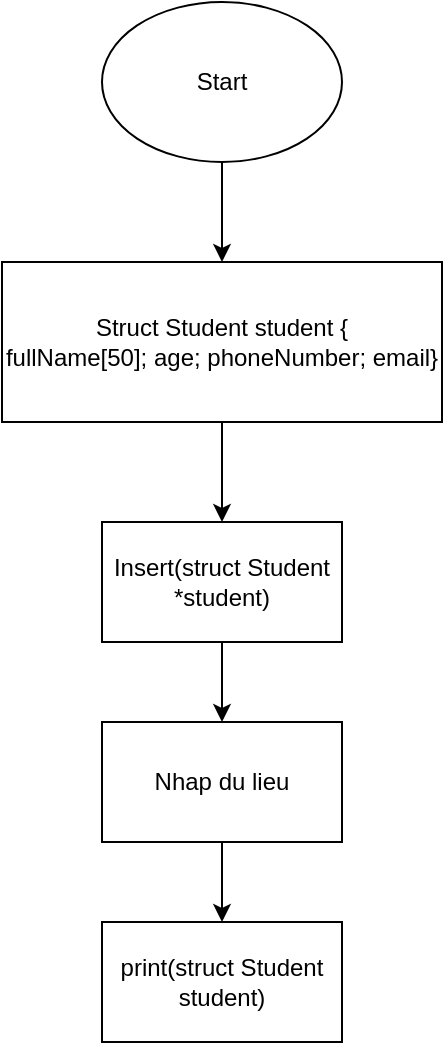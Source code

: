 <mxfile version="22.0.3" type="device">
  <diagram id="C5RBs43oDa-KdzZeNtuy" name="Page-1">
    <mxGraphModel dx="1036" dy="606" grid="1" gridSize="10" guides="1" tooltips="1" connect="1" arrows="1" fold="1" page="1" pageScale="1" pageWidth="827" pageHeight="1169" math="0" shadow="0">
      <root>
        <mxCell id="WIyWlLk6GJQsqaUBKTNV-0" />
        <mxCell id="WIyWlLk6GJQsqaUBKTNV-1" parent="WIyWlLk6GJQsqaUBKTNV-0" />
        <mxCell id="1cHVhNMbaeSQqH-X-qNr-2" value="" style="edgeStyle=orthogonalEdgeStyle;rounded=0;orthogonalLoop=1;jettySize=auto;html=1;" parent="WIyWlLk6GJQsqaUBKTNV-1" source="1cHVhNMbaeSQqH-X-qNr-0" target="1cHVhNMbaeSQqH-X-qNr-1" edge="1">
          <mxGeometry relative="1" as="geometry" />
        </mxCell>
        <mxCell id="1cHVhNMbaeSQqH-X-qNr-0" value="Start" style="ellipse;whiteSpace=wrap;html=1;" parent="WIyWlLk6GJQsqaUBKTNV-1" vertex="1">
          <mxGeometry x="354" width="120" height="80" as="geometry" />
        </mxCell>
        <mxCell id="1cHVhNMbaeSQqH-X-qNr-4" value="" style="edgeStyle=orthogonalEdgeStyle;rounded=0;orthogonalLoop=1;jettySize=auto;html=1;entryX=0.5;entryY=0;entryDx=0;entryDy=0;" parent="WIyWlLk6GJQsqaUBKTNV-1" source="1cHVhNMbaeSQqH-X-qNr-1" target="Jv34LkYGibCgZs0eEaYd-3" edge="1">
          <mxGeometry relative="1" as="geometry">
            <mxPoint x="414" y="230" as="targetPoint" />
          </mxGeometry>
        </mxCell>
        <mxCell id="1cHVhNMbaeSQqH-X-qNr-1" value="Struct Student student {&lt;br&gt;fullName[50]; age; phoneNumber; email}" style="whiteSpace=wrap;html=1;" parent="WIyWlLk6GJQsqaUBKTNV-1" vertex="1">
          <mxGeometry x="304" y="130" width="220" height="80" as="geometry" />
        </mxCell>
        <mxCell id="Jv34LkYGibCgZs0eEaYd-5" value="" style="edgeStyle=orthogonalEdgeStyle;rounded=0;orthogonalLoop=1;jettySize=auto;html=1;" edge="1" parent="WIyWlLk6GJQsqaUBKTNV-1" source="Jv34LkYGibCgZs0eEaYd-3" target="Jv34LkYGibCgZs0eEaYd-4">
          <mxGeometry relative="1" as="geometry" />
        </mxCell>
        <mxCell id="Jv34LkYGibCgZs0eEaYd-3" value="Insert(struct Student *student)" style="rounded=0;whiteSpace=wrap;html=1;" vertex="1" parent="WIyWlLk6GJQsqaUBKTNV-1">
          <mxGeometry x="354" y="260" width="120" height="60" as="geometry" />
        </mxCell>
        <mxCell id="Jv34LkYGibCgZs0eEaYd-7" value="" style="edgeStyle=orthogonalEdgeStyle;rounded=0;orthogonalLoop=1;jettySize=auto;html=1;" edge="1" parent="WIyWlLk6GJQsqaUBKTNV-1" source="Jv34LkYGibCgZs0eEaYd-4" target="Jv34LkYGibCgZs0eEaYd-6">
          <mxGeometry relative="1" as="geometry" />
        </mxCell>
        <mxCell id="Jv34LkYGibCgZs0eEaYd-4" value="Nhap du lieu" style="whiteSpace=wrap;html=1;rounded=0;" vertex="1" parent="WIyWlLk6GJQsqaUBKTNV-1">
          <mxGeometry x="354" y="360" width="120" height="60" as="geometry" />
        </mxCell>
        <mxCell id="Jv34LkYGibCgZs0eEaYd-6" value="print(struct Student student)" style="whiteSpace=wrap;html=1;rounded=0;" vertex="1" parent="WIyWlLk6GJQsqaUBKTNV-1">
          <mxGeometry x="354" y="460" width="120" height="60" as="geometry" />
        </mxCell>
      </root>
    </mxGraphModel>
  </diagram>
</mxfile>

